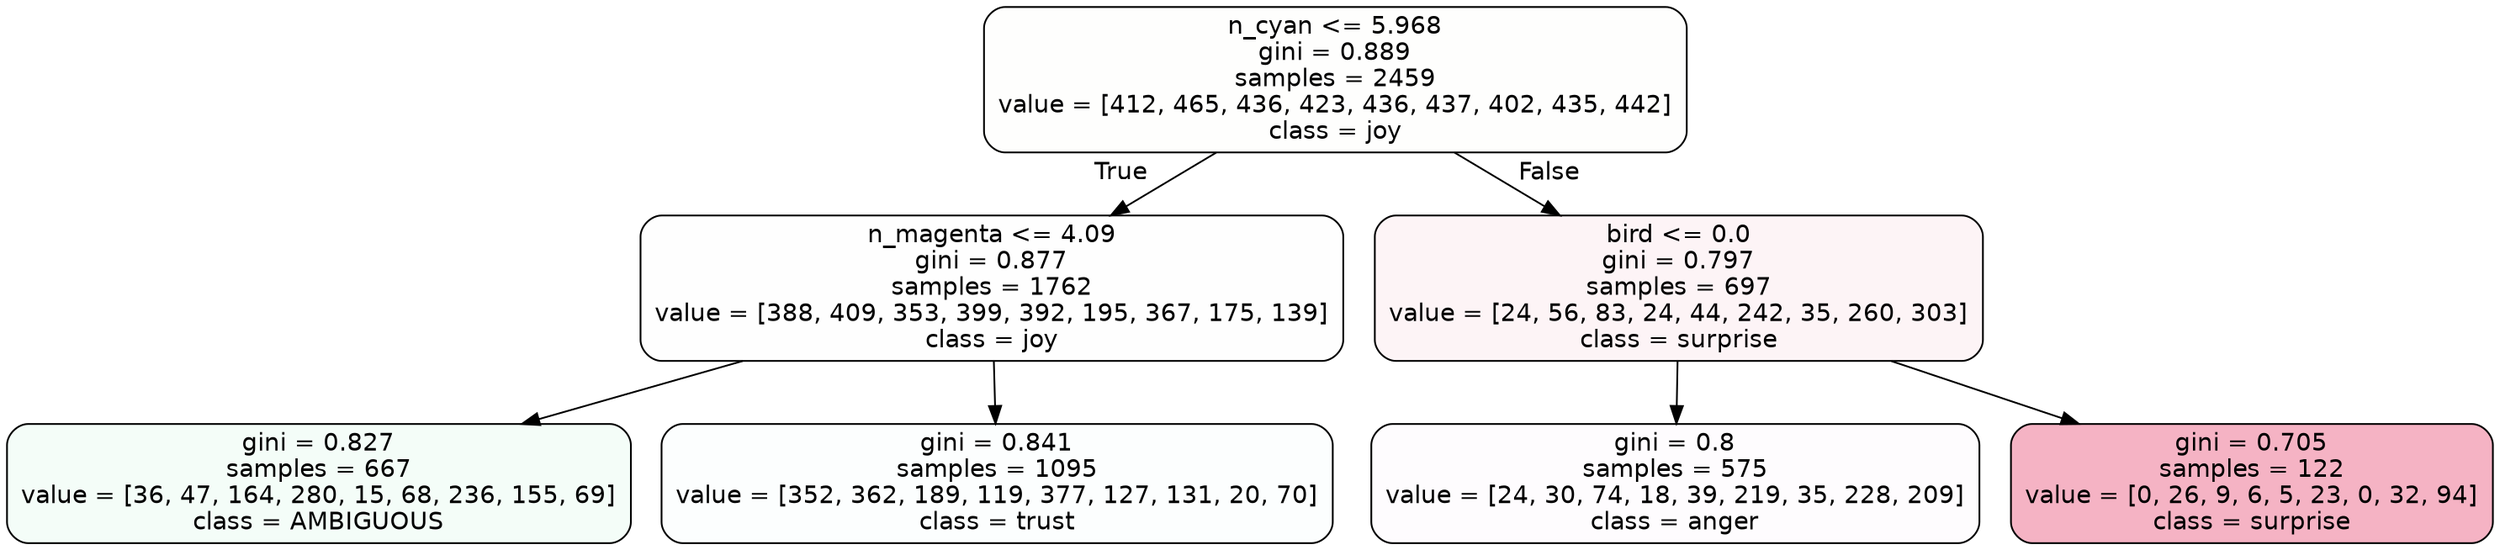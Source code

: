 digraph Tree {
node [shape=box, style="filled, rounded", color="black", fontname=helvetica] ;
edge [fontname=helvetica] ;
0 [label="n_cyan <= 5.968\ngini = 0.889\nsamples = 2459\nvalue = [412, 465, 436, 423, 436, 437, 402, 435, 442]\nclass = joy", fillcolor="#d7e53902"] ;
1 [label="n_magenta <= 4.09\ngini = 0.877\nsamples = 1762\nvalue = [388, 409, 353, 399, 392, 195, 367, 175, 139]\nclass = joy", fillcolor="#d7e53901"] ;
0 -> 1 [labeldistance=2.5, labelangle=45, headlabel="True"] ;
2 [label="gini = 0.827\nsamples = 667\nvalue = [36, 47, 164, 280, 15, 68, 236, 155, 69]\nclass = AMBIGUOUS", fillcolor="#39e5810d"] ;
1 -> 2 ;
3 [label="gini = 0.841\nsamples = 1095\nvalue = [352, 362, 189, 119, 377, 127, 131, 20, 70]\nclass = trust", fillcolor="#39d7e503"] ;
1 -> 3 ;
4 [label="bird <= 0.0\ngini = 0.797\nsamples = 697\nvalue = [24, 56, 83, 24, 44, 242, 35, 260, 303]\nclass = surprise", fillcolor="#e539640e"] ;
0 -> 4 [labeldistance=2.5, labelangle=-45, headlabel="False"] ;
5 [label="gini = 0.8\nsamples = 575\nvalue = [24, 30, 74, 18, 39, 219, 35, 228, 209]\nclass = anger", fillcolor="#e539d703"] ;
4 -> 5 ;
6 [label="gini = 0.705\nsamples = 122\nvalue = [0, 26, 9, 6, 5, 23, 0, 32, 94]\nclass = surprise", fillcolor="#e5396461"] ;
4 -> 6 ;
}